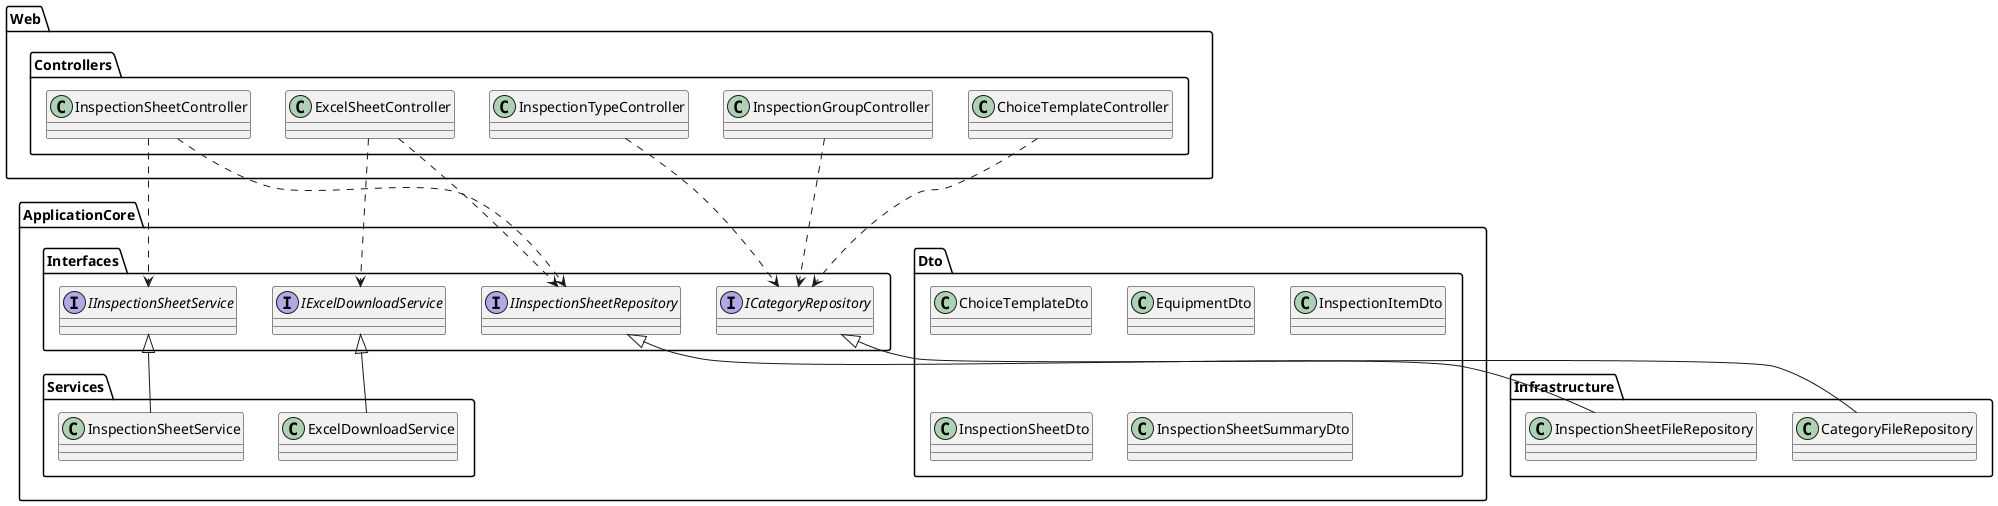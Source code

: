 @startuml class-diagram-client
package Web.Controllers {
  class ChoiceTemplateController
  class ExcelSheetController
  class InspectionGroupController
  class InspectionSheetController
  class InspectionTypeController
}
package ApplicationCore {
  package Dto {
    class ChoiceTemplateDto
    class EquipmentDto
    class InspectionItemDto
    class InspectionSheetDto
    class InspectionSheetSummaryDto
  }
  package Interfaces {
    interface ICategoryRepository
    interface IExcelDownloadService
    interface IInspectionSheetRepository
    interface IInspectionSheetService
  }
  package Services {
    class ExcelDownloadService
    class InspectionSheetService
  }
  IExcelDownloadService <|-- ExcelDownloadService
  IInspectionSheetService <|-- InspectionSheetService
}
package Infrastructure {
  class CategoryFileRepository
  class InspectionSheetFileRepository
}
ICategoryRepository <|-- CategoryFileRepository
IInspectionSheetRepository <|-- InspectionSheetFileRepository

ChoiceTemplateController ..> ICategoryRepository
ExcelSheetController ..> IInspectionSheetRepository
ExcelSheetController ..> IExcelDownloadService
InspectionGroupController ..> ICategoryRepository
InspectionSheetController ..> IInspectionSheetRepository
InspectionSheetController ..> IInspectionSheetService
InspectionTypeController ..> ICategoryRepository


@enduml
